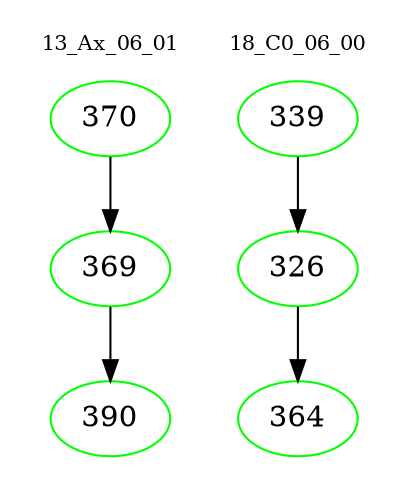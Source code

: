 digraph{
subgraph cluster_0 {
color = white
label = "13_Ax_06_01";
fontsize=10;
T0_370 [label="370", color="green"]
T0_370 -> T0_369 [color="black"]
T0_369 [label="369", color="green"]
T0_369 -> T0_390 [color="black"]
T0_390 [label="390", color="green"]
}
subgraph cluster_1 {
color = white
label = "18_C0_06_00";
fontsize=10;
T1_339 [label="339", color="green"]
T1_339 -> T1_326 [color="black"]
T1_326 [label="326", color="green"]
T1_326 -> T1_364 [color="black"]
T1_364 [label="364", color="green"]
}
}
